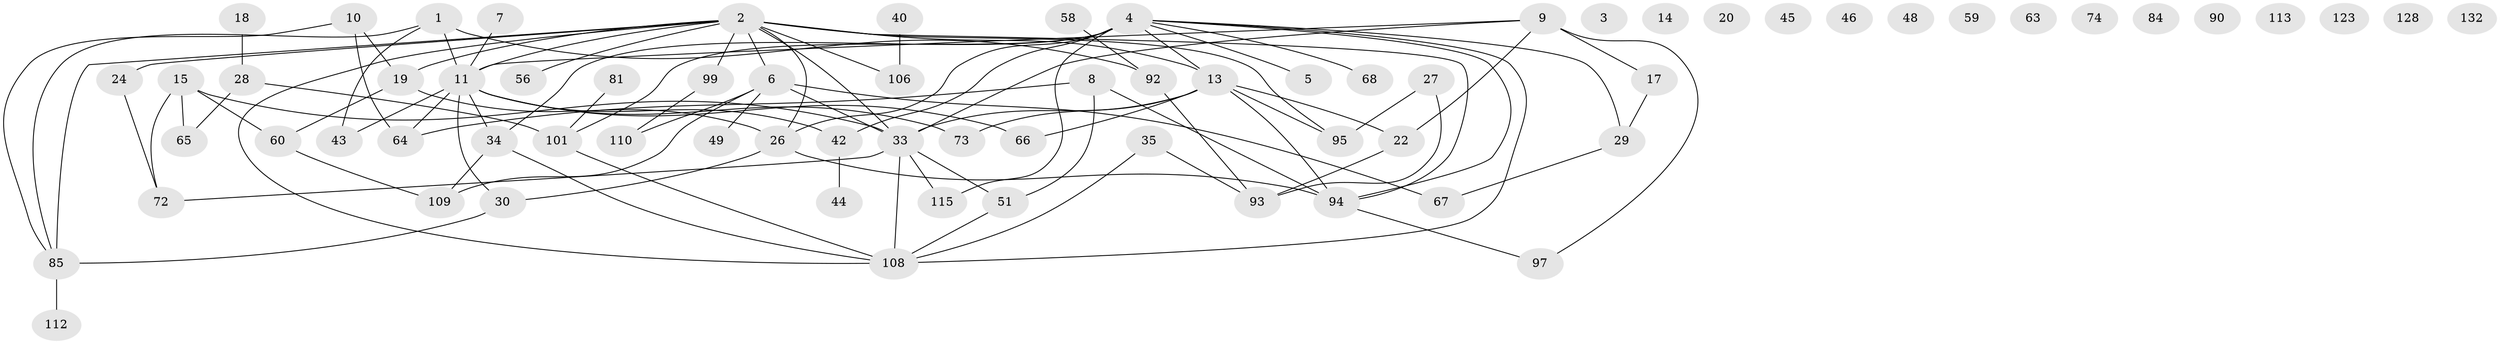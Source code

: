 // original degree distribution, {2: 0.3006993006993007, 5: 0.11188811188811189, 1: 0.16083916083916083, 4: 0.0979020979020979, 3: 0.20279720279720279, 0: 0.0979020979020979, 6: 0.02097902097902098, 8: 0.006993006993006993}
// Generated by graph-tools (version 1.1) at 2025/16/03/04/25 18:16:31]
// undirected, 71 vertices, 96 edges
graph export_dot {
graph [start="1"]
  node [color=gray90,style=filled];
  1 [super="+131+104"];
  2 [super="+118+36+41+25"];
  3 [super="+38"];
  4 [super="+37+16"];
  5;
  6 [super="+80+21"];
  7;
  8 [super="+31"];
  9 [super="+12"];
  10 [super="+61"];
  11 [super="+139+32"];
  13 [super="+116+69+50"];
  14;
  15 [super="+76"];
  17 [super="+83"];
  18;
  19 [super="+23"];
  20;
  22 [super="+133"];
  24;
  26 [super="+86"];
  27 [super="+100"];
  28 [super="+54"];
  29 [super="+87"];
  30 [super="+70"];
  33 [super="+130+105+57"];
  34 [super="+114"];
  35 [super="+55"];
  40 [super="+138"];
  42 [super="+47"];
  43;
  44;
  45;
  46;
  48;
  49 [super="+129"];
  51;
  56;
  58;
  59;
  60 [super="+141+119"];
  63;
  64 [super="+71"];
  65;
  66;
  67 [super="+102"];
  68;
  72 [super="+135+77"];
  73;
  74;
  81;
  84;
  85 [super="+89+122"];
  90;
  92;
  93;
  94 [super="+98"];
  95 [super="+103"];
  97 [super="+124"];
  99;
  101 [super="+121"];
  106 [super="+136"];
  108 [super="+125+137"];
  109;
  110;
  112;
  113;
  115;
  123;
  128;
  132;
  1 -- 11 [weight=2];
  1 -- 43;
  1 -- 92;
  1 -- 85;
  2 -- 106;
  2 -- 108;
  2 -- 13;
  2 -- 6 [weight=2];
  2 -- 19;
  2 -- 26;
  2 -- 33;
  2 -- 99;
  2 -- 11 [weight=2];
  2 -- 85;
  2 -- 24;
  2 -- 56;
  2 -- 94;
  2 -- 95;
  4 -- 115;
  4 -- 42 [weight=3];
  4 -- 101;
  4 -- 5;
  4 -- 68;
  4 -- 108;
  4 -- 13;
  4 -- 26;
  4 -- 29;
  4 -- 94;
  4 -- 34;
  6 -- 109;
  6 -- 33;
  6 -- 49;
  6 -- 110;
  6 -- 67;
  7 -- 11;
  8 -- 94;
  8 -- 51;
  8 -- 64;
  9 -- 17;
  9 -- 97;
  9 -- 33;
  9 -- 22;
  9 -- 11;
  10 -- 19;
  10 -- 85;
  10 -- 64;
  11 -- 43;
  11 -- 30;
  11 -- 66;
  11 -- 73;
  11 -- 42;
  11 -- 34;
  11 -- 64;
  13 -- 94;
  13 -- 33 [weight=3];
  13 -- 22;
  13 -- 73;
  13 -- 95;
  13 -- 66;
  15 -- 60;
  15 -- 72;
  15 -- 65;
  15 -- 33 [weight=2];
  17 -- 29;
  18 -- 28;
  19 -- 26;
  19 -- 60;
  22 -- 93;
  24 -- 72;
  26 -- 94;
  26 -- 30;
  27 -- 93;
  27 -- 95;
  28 -- 65;
  28 -- 101;
  29 -- 67;
  30 -- 85;
  33 -- 72 [weight=2];
  33 -- 51;
  33 -- 108;
  33 -- 115;
  34 -- 109;
  34 -- 108;
  35 -- 108;
  35 -- 93;
  40 -- 106;
  42 -- 44;
  51 -- 108;
  58 -- 92;
  60 -- 109;
  81 -- 101;
  85 -- 112;
  92 -- 93;
  94 -- 97;
  99 -- 110;
  101 -- 108;
}

